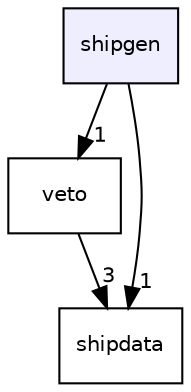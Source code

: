 digraph "shipgen" {
  compound=true
  node [ fontsize="10", fontname="Helvetica"];
  edge [ labelfontsize="10", labelfontname="Helvetica"];
  dir_077298d11411e0d78a9900d1a8de44bb [shape=box, label="shipgen", style="filled", fillcolor="#eeeeff", pencolor="black", URL="dir_077298d11411e0d78a9900d1a8de44bb.html"];
  dir_fe24cdf4a9f9ffbe8e86d90b3d49ea5b [shape=box label="veto" URL="dir_fe24cdf4a9f9ffbe8e86d90b3d49ea5b.html"];
  dir_d32c3015c3e8f785dc4289736c132c3d [shape=box label="shipdata" URL="dir_d32c3015c3e8f785dc4289736c132c3d.html"];
  dir_fe24cdf4a9f9ffbe8e86d90b3d49ea5b->dir_d32c3015c3e8f785dc4289736c132c3d [headlabel="3", labeldistance=1.5 headhref="dir_000020_000012.html"];
  dir_077298d11411e0d78a9900d1a8de44bb->dir_fe24cdf4a9f9ffbe8e86d90b3d49ea5b [headlabel="1", labeldistance=1.5 headhref="dir_000013_000020.html"];
  dir_077298d11411e0d78a9900d1a8de44bb->dir_d32c3015c3e8f785dc4289736c132c3d [headlabel="1", labeldistance=1.5 headhref="dir_000013_000012.html"];
}
